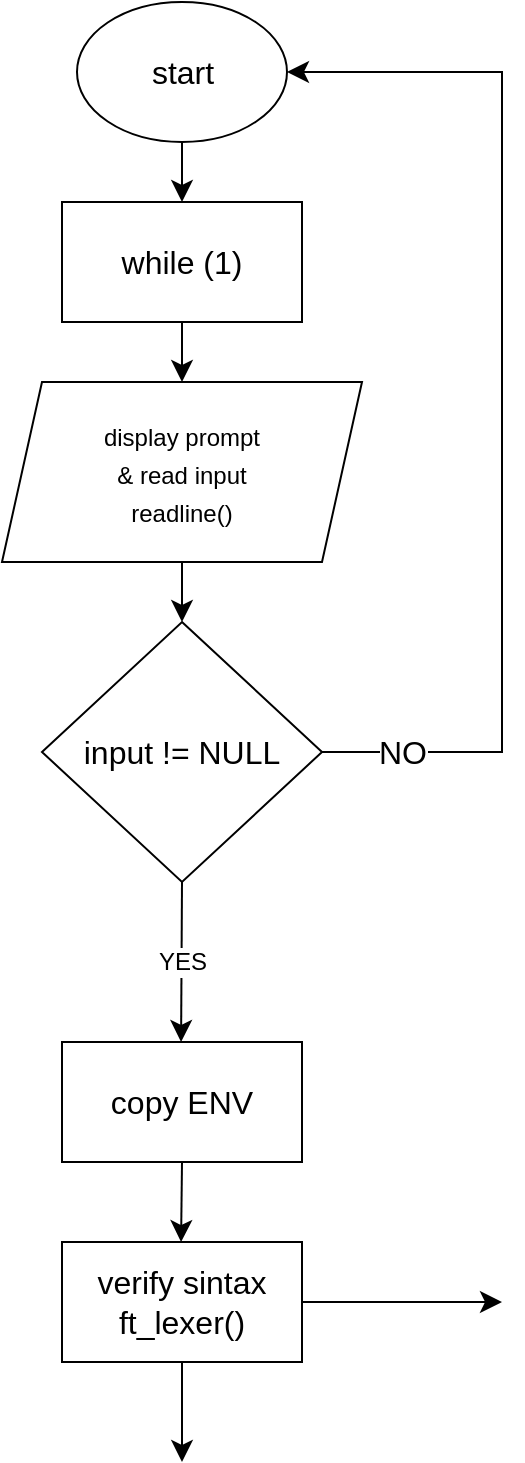 <mxfile version="21.5.0" type="github">
  <diagram name="Página-1" id="d-G08fzbihPEks3xF1cN">
    <mxGraphModel dx="1094" dy="838" grid="1" gridSize="10" guides="1" tooltips="1" connect="1" arrows="1" fold="1" page="1" pageScale="1" pageWidth="827" pageHeight="1169" math="0" shadow="0">
      <root>
        <mxCell id="0" />
        <mxCell id="1" parent="0" />
        <mxCell id="qyAm-WjNl37klucpEauy-3" style="edgeStyle=none;curved=1;rounded=0;orthogonalLoop=1;jettySize=auto;html=1;fontSize=12;startSize=8;endSize=8;" edge="1" parent="1" source="qyAm-WjNl37klucpEauy-2">
          <mxGeometry relative="1" as="geometry">
            <mxPoint x="150" y="130" as="targetPoint" />
          </mxGeometry>
        </mxCell>
        <mxCell id="qyAm-WjNl37klucpEauy-2" value="start" style="ellipse;whiteSpace=wrap;html=1;fontSize=16;" vertex="1" parent="1">
          <mxGeometry x="97.5" y="30" width="105" height="70" as="geometry" />
        </mxCell>
        <mxCell id="qyAm-WjNl37klucpEauy-10" style="edgeStyle=none;curved=1;rounded=0;orthogonalLoop=1;jettySize=auto;html=1;fontSize=12;startSize=8;endSize=8;" edge="1" parent="1" source="qyAm-WjNl37klucpEauy-5">
          <mxGeometry relative="1" as="geometry">
            <mxPoint x="150" y="340" as="targetPoint" />
          </mxGeometry>
        </mxCell>
        <mxCell id="qyAm-WjNl37klucpEauy-5" value="&lt;font style=&quot;font-size: 12px;&quot;&gt;display prompt &lt;br&gt;&amp;amp; read input&lt;br&gt;readline()&lt;br&gt;&lt;/font&gt;" style="shape=parallelogram;perimeter=parallelogramPerimeter;whiteSpace=wrap;html=1;fixedSize=1;fontSize=16;" vertex="1" parent="1">
          <mxGeometry x="60" y="220" width="180" height="90" as="geometry" />
        </mxCell>
        <mxCell id="qyAm-WjNl37klucpEauy-9" style="edgeStyle=none;curved=1;rounded=0;orthogonalLoop=1;jettySize=auto;html=1;exitX=0.5;exitY=1;exitDx=0;exitDy=0;fontSize=12;startSize=8;endSize=8;" edge="1" parent="1">
          <mxGeometry relative="1" as="geometry">
            <mxPoint x="150" y="220" as="targetPoint" />
            <mxPoint x="150" y="190" as="sourcePoint" />
          </mxGeometry>
        </mxCell>
        <mxCell id="qyAm-WjNl37klucpEauy-8" style="edgeStyle=none;curved=1;rounded=0;orthogonalLoop=1;jettySize=auto;html=1;entryX=0.5;entryY=0;entryDx=0;entryDy=0;fontSize=12;startSize=8;endSize=8;" edge="1" parent="1" source="qyAm-WjNl37klucpEauy-5" target="qyAm-WjNl37klucpEauy-5">
          <mxGeometry relative="1" as="geometry" />
        </mxCell>
        <mxCell id="qyAm-WjNl37klucpEauy-11" value="while (1)" style="rounded=0;whiteSpace=wrap;html=1;fontSize=16;" vertex="1" parent="1">
          <mxGeometry x="90" y="130" width="120" height="60" as="geometry" />
        </mxCell>
        <mxCell id="qyAm-WjNl37klucpEauy-18" style="edgeStyle=orthogonalEdgeStyle;rounded=0;orthogonalLoop=1;jettySize=auto;html=1;entryX=1;entryY=0.5;entryDx=0;entryDy=0;fontSize=12;startSize=8;endSize=8;" edge="1" parent="1" source="qyAm-WjNl37klucpEauy-13" target="qyAm-WjNl37klucpEauy-2">
          <mxGeometry relative="1" as="geometry">
            <Array as="points">
              <mxPoint x="310" y="405" />
              <mxPoint x="310" y="65" />
            </Array>
          </mxGeometry>
        </mxCell>
        <mxCell id="qyAm-WjNl37klucpEauy-19" value="NO" style="edgeLabel;html=1;align=center;verticalAlign=middle;resizable=0;points=[];fontSize=16;" vertex="1" connectable="0" parent="qyAm-WjNl37klucpEauy-18">
          <mxGeometry x="-0.78" relative="1" as="geometry">
            <mxPoint x="-19" as="offset" />
          </mxGeometry>
        </mxCell>
        <mxCell id="qyAm-WjNl37klucpEauy-25" value="YES" style="edgeStyle=none;curved=1;rounded=0;orthogonalLoop=1;jettySize=auto;html=1;exitX=0.5;exitY=1;exitDx=0;exitDy=0;fontSize=12;startSize=8;endSize=8;" edge="1" parent="1" source="qyAm-WjNl37klucpEauy-13">
          <mxGeometry relative="1" as="geometry">
            <mxPoint x="149.538" y="550" as="targetPoint" />
          </mxGeometry>
        </mxCell>
        <mxCell id="qyAm-WjNl37klucpEauy-13" value="input != NULL" style="rhombus;whiteSpace=wrap;html=1;fontSize=16;" vertex="1" parent="1">
          <mxGeometry x="80" y="340" width="140" height="130" as="geometry" />
        </mxCell>
        <mxCell id="qyAm-WjNl37klucpEauy-27" style="edgeStyle=none;curved=1;rounded=0;orthogonalLoop=1;jettySize=auto;html=1;exitX=0.5;exitY=1;exitDx=0;exitDy=0;fontSize=12;startSize=8;endSize=8;" edge="1" parent="1" source="qyAm-WjNl37klucpEauy-26">
          <mxGeometry relative="1" as="geometry">
            <mxPoint x="149.538" y="650" as="targetPoint" />
          </mxGeometry>
        </mxCell>
        <mxCell id="qyAm-WjNl37klucpEauy-26" value="copy ENV" style="rounded=0;whiteSpace=wrap;html=1;fontSize=16;" vertex="1" parent="1">
          <mxGeometry x="90" y="550" width="120" height="60" as="geometry" />
        </mxCell>
        <mxCell id="qyAm-WjNl37klucpEauy-29" style="edgeStyle=none;curved=1;rounded=0;orthogonalLoop=1;jettySize=auto;html=1;fontSize=12;startSize=8;endSize=8;" edge="1" parent="1" source="qyAm-WjNl37klucpEauy-28">
          <mxGeometry relative="1" as="geometry">
            <mxPoint x="150" y="760" as="targetPoint" />
          </mxGeometry>
        </mxCell>
        <mxCell id="qyAm-WjNl37klucpEauy-30" style="edgeStyle=none;curved=1;rounded=0;orthogonalLoop=1;jettySize=auto;html=1;fontSize=12;startSize=8;endSize=8;" edge="1" parent="1" source="qyAm-WjNl37klucpEauy-28">
          <mxGeometry relative="1" as="geometry">
            <mxPoint x="310" y="680" as="targetPoint" />
          </mxGeometry>
        </mxCell>
        <mxCell id="qyAm-WjNl37klucpEauy-28" value="verify sintax&lt;br&gt;ft_lexer()" style="rounded=0;whiteSpace=wrap;html=1;fontSize=16;" vertex="1" parent="1">
          <mxGeometry x="90" y="650" width="120" height="60" as="geometry" />
        </mxCell>
      </root>
    </mxGraphModel>
  </diagram>
</mxfile>
